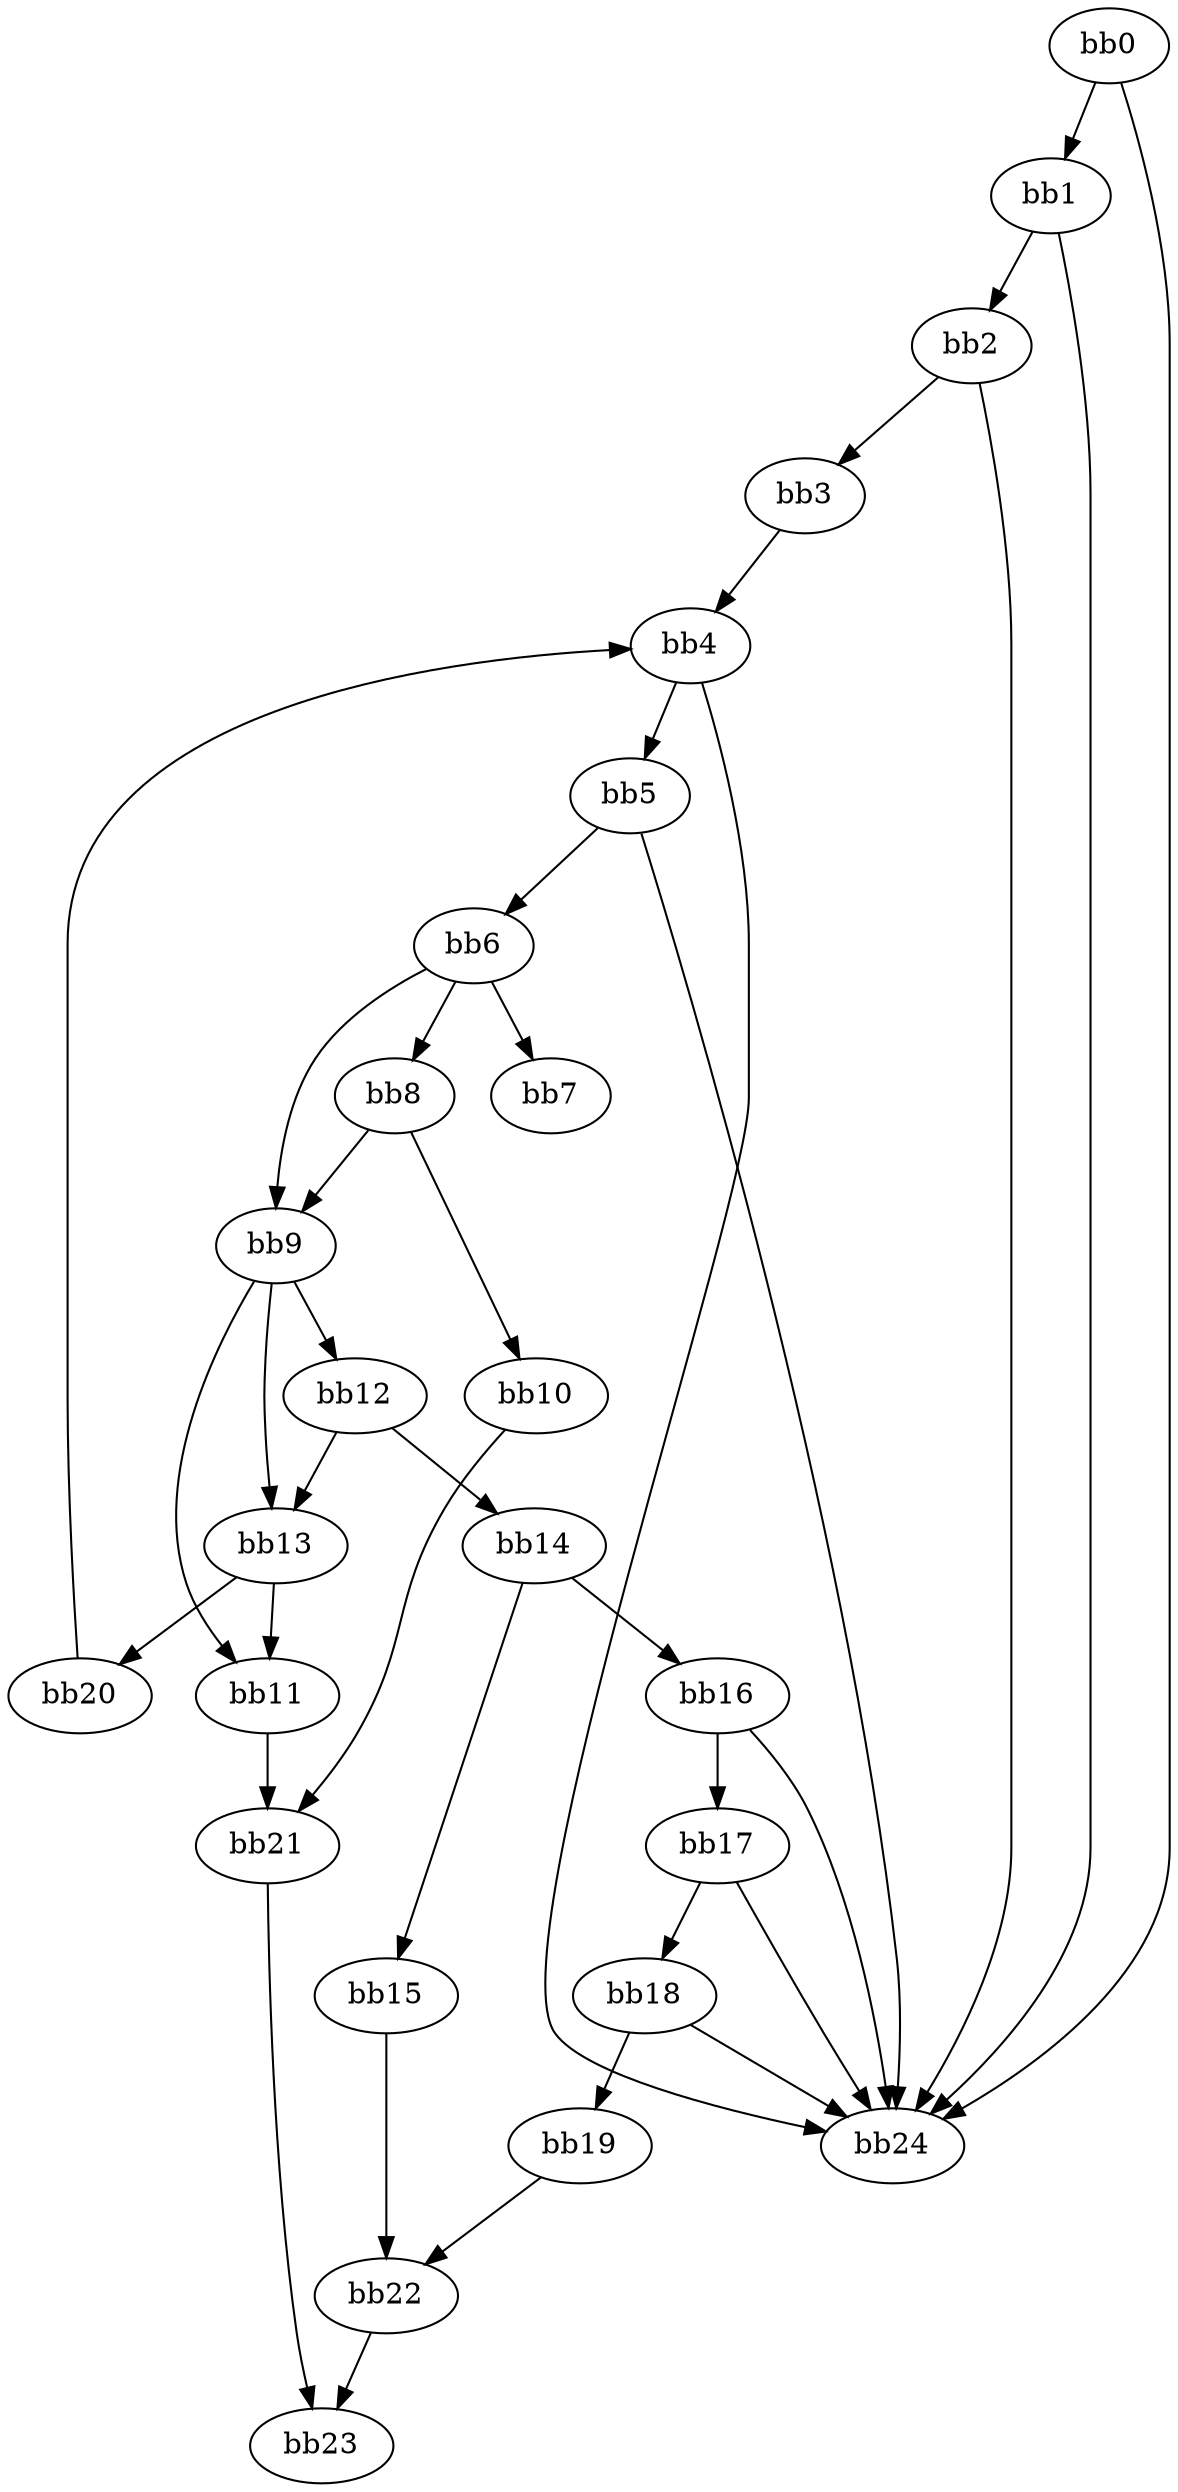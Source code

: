 digraph {
    0 [ label = "bb0\l" ]
    1 [ label = "bb1\l" ]
    2 [ label = "bb2\l" ]
    3 [ label = "bb3\l" ]
    4 [ label = "bb4\l" ]
    5 [ label = "bb5\l" ]
    6 [ label = "bb6\l" ]
    7 [ label = "bb7\l" ]
    8 [ label = "bb8\l" ]
    9 [ label = "bb9\l" ]
    10 [ label = "bb10\l" ]
    11 [ label = "bb11\l" ]
    12 [ label = "bb12\l" ]
    13 [ label = "bb13\l" ]
    14 [ label = "bb14\l" ]
    15 [ label = "bb15\l" ]
    16 [ label = "bb16\l" ]
    17 [ label = "bb17\l" ]
    18 [ label = "bb18\l" ]
    19 [ label = "bb19\l" ]
    20 [ label = "bb20\l" ]
    21 [ label = "bb21\l" ]
    22 [ label = "bb22\l" ]
    23 [ label = "bb23\l" ]
    24 [ label = "bb24\l" ]
    0 -> 1 [ ]
    0 -> 24 [ ]
    1 -> 2 [ ]
    1 -> 24 [ ]
    2 -> 3 [ ]
    2 -> 24 [ ]
    3 -> 4 [ ]
    4 -> 5 [ ]
    4 -> 24 [ ]
    5 -> 6 [ ]
    5 -> 24 [ ]
    6 -> 7 [ ]
    6 -> 8 [ ]
    6 -> 9 [ ]
    8 -> 9 [ ]
    8 -> 10 [ ]
    9 -> 11 [ ]
    9 -> 12 [ ]
    9 -> 13 [ ]
    10 -> 21 [ ]
    11 -> 21 [ ]
    12 -> 13 [ ]
    12 -> 14 [ ]
    13 -> 11 [ ]
    13 -> 20 [ ]
    14 -> 15 [ ]
    14 -> 16 [ ]
    15 -> 22 [ ]
    16 -> 17 [ ]
    16 -> 24 [ ]
    17 -> 18 [ ]
    17 -> 24 [ ]
    18 -> 19 [ ]
    18 -> 24 [ ]
    19 -> 22 [ ]
    20 -> 4 [ ]
    21 -> 23 [ ]
    22 -> 23 [ ]
}

